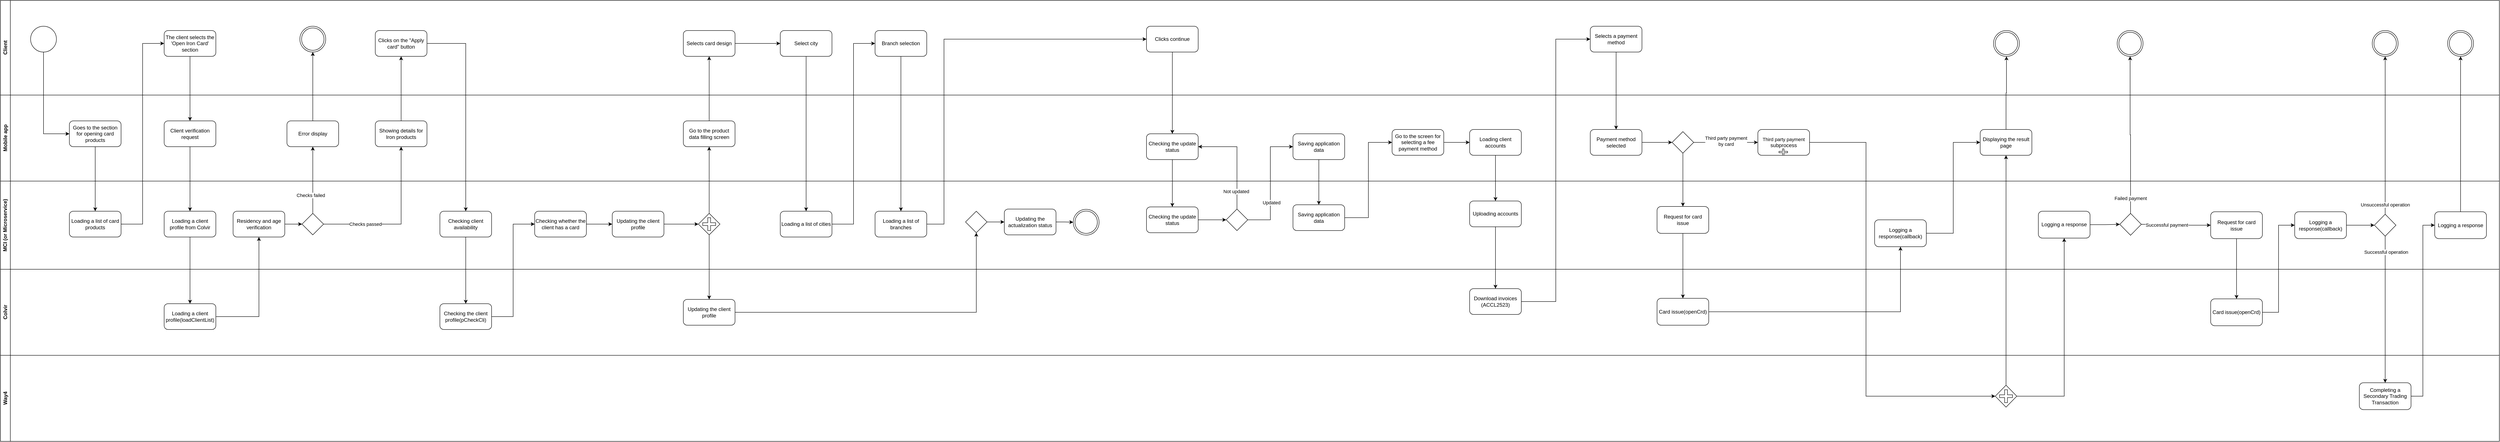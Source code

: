 <mxfile version="22.0.8" type="device">
  <diagram name="Page-1" id="2a216829-ef6e-dabb-86c1-c78162f3ba2b">
    <mxGraphModel dx="2811" dy="1800" grid="1" gridSize="10" guides="1" tooltips="1" connect="1" arrows="1" fold="1" page="1" pageScale="1" pageWidth="850" pageHeight="1100" background="none" math="0" shadow="0">
      <root>
        <mxCell id="0" />
        <mxCell id="1" parent="0" />
        <mxCell id="DM4_5rJnaFEUO0DaSGXC-1" value="Mobile app" style="swimlane;horizontal=0;whiteSpace=wrap;html=1;" parent="1" vertex="1">
          <mxGeometry x="80" y="260" width="5800" height="200" as="geometry" />
        </mxCell>
        <mxCell id="DM4_5rJnaFEUO0DaSGXC-11" value="Goes to the section for opening card products" style="rounded=1;whiteSpace=wrap;html=1;" parent="DM4_5rJnaFEUO0DaSGXC-1" vertex="1">
          <mxGeometry x="160" y="60" width="120" height="60" as="geometry" />
        </mxCell>
        <mxCell id="DM4_5rJnaFEUO0DaSGXC-18" value="Client verification request" style="rounded=1;whiteSpace=wrap;html=1;" parent="DM4_5rJnaFEUO0DaSGXC-1" vertex="1">
          <mxGeometry x="380" y="60" width="120" height="60" as="geometry" />
        </mxCell>
        <mxCell id="DM4_5rJnaFEUO0DaSGXC-29" value="Error display" style="rounded=1;whiteSpace=wrap;html=1;" parent="DM4_5rJnaFEUO0DaSGXC-1" vertex="1">
          <mxGeometry x="665" y="60" width="120" height="60" as="geometry" />
        </mxCell>
        <mxCell id="DM4_5rJnaFEUO0DaSGXC-34" value="Showing details for Iron products" style="rounded=1;whiteSpace=wrap;html=1;" parent="DM4_5rJnaFEUO0DaSGXC-1" vertex="1">
          <mxGeometry x="870" y="60" width="120" height="60" as="geometry" />
        </mxCell>
        <mxCell id="DM4_5rJnaFEUO0DaSGXC-53" value="Go to the product data filling screen" style="rounded=1;whiteSpace=wrap;html=1;" parent="DM4_5rJnaFEUO0DaSGXC-1" vertex="1">
          <mxGeometry x="1585" y="60" width="120" height="60" as="geometry" />
        </mxCell>
        <mxCell id="DM4_5rJnaFEUO0DaSGXC-72" value="Checking the update status" style="rounded=1;whiteSpace=wrap;html=1;" parent="DM4_5rJnaFEUO0DaSGXC-1" vertex="1">
          <mxGeometry x="2660" y="90" width="120" height="60" as="geometry" />
        </mxCell>
        <mxCell id="DM4_5rJnaFEUO0DaSGXC-96" style="edgeStyle=orthogonalEdgeStyle;rounded=0;orthogonalLoop=1;jettySize=auto;html=1;" parent="DM4_5rJnaFEUO0DaSGXC-1" source="DM4_5rJnaFEUO0DaSGXC-91" target="DM4_5rJnaFEUO0DaSGXC-95" edge="1">
          <mxGeometry relative="1" as="geometry" />
        </mxCell>
        <mxCell id="DM4_5rJnaFEUO0DaSGXC-91" value="Go to the screen for selecting a fee payment method" style="rounded=1;whiteSpace=wrap;html=1;" parent="DM4_5rJnaFEUO0DaSGXC-1" vertex="1">
          <mxGeometry x="3230" y="80" width="120" height="60" as="geometry" />
        </mxCell>
        <mxCell id="DM4_5rJnaFEUO0DaSGXC-95" value="Loading client accounts" style="rounded=1;whiteSpace=wrap;html=1;" parent="DM4_5rJnaFEUO0DaSGXC-1" vertex="1">
          <mxGeometry x="3410" y="80" width="120" height="60" as="geometry" />
        </mxCell>
        <mxCell id="DM4_5rJnaFEUO0DaSGXC-104" value="Saving application data" style="rounded=1;whiteSpace=wrap;html=1;" parent="DM4_5rJnaFEUO0DaSGXC-1" vertex="1">
          <mxGeometry x="3000" y="90" width="120" height="60" as="geometry" />
        </mxCell>
        <mxCell id="4XP2NYgk6QVbIAuiqYwN-3" value="" style="edgeStyle=orthogonalEdgeStyle;rounded=0;orthogonalLoop=1;jettySize=auto;html=1;entryX=0;entryY=0.5;entryDx=0;entryDy=0;" parent="DM4_5rJnaFEUO0DaSGXC-1" source="DM4_5rJnaFEUO0DaSGXC-109" target="qA9zCdwKoP6TUFhvmW5j-153" edge="1">
          <mxGeometry relative="1" as="geometry">
            <mxPoint x="4060" y="110" as="targetPoint" />
          </mxGeometry>
        </mxCell>
        <mxCell id="4XP2NYgk6QVbIAuiqYwN-4" value="&lt;div&gt;Third party payment&lt;/div&gt;&lt;div&gt;by card&lt;/div&gt;" style="edgeLabel;html=1;align=center;verticalAlign=middle;resizable=0;points=[];" parent="4XP2NYgk6QVbIAuiqYwN-3" connectable="0" vertex="1">
          <mxGeometry x="-0.273" y="3" relative="1" as="geometry">
            <mxPoint x="21" as="offset" />
          </mxGeometry>
        </mxCell>
        <mxCell id="DM4_5rJnaFEUO0DaSGXC-109" value="" style="rhombus;whiteSpace=wrap;html=1;" parent="DM4_5rJnaFEUO0DaSGXC-1" vertex="1">
          <mxGeometry x="3880" y="85" width="50" height="50" as="geometry" />
        </mxCell>
        <mxCell id="4XP2NYgk6QVbIAuiqYwN-1" value="" style="edgeStyle=orthogonalEdgeStyle;rounded=0;orthogonalLoop=1;jettySize=auto;html=1;" parent="DM4_5rJnaFEUO0DaSGXC-1" source="DM4_5rJnaFEUO0DaSGXC-110" target="DM4_5rJnaFEUO0DaSGXC-109" edge="1">
          <mxGeometry relative="1" as="geometry" />
        </mxCell>
        <mxCell id="DM4_5rJnaFEUO0DaSGXC-110" value="Payment method selected" style="rounded=1;whiteSpace=wrap;html=1;" parent="DM4_5rJnaFEUO0DaSGXC-1" vertex="1">
          <mxGeometry x="3690" y="80" width="120" height="60" as="geometry" />
        </mxCell>
        <mxCell id="4XP2NYgk6QVbIAuiqYwN-38" value="Displaying the result page" style="whiteSpace=wrap;html=1;rounded=1;" parent="DM4_5rJnaFEUO0DaSGXC-1" vertex="1">
          <mxGeometry x="4595" y="80" width="120" height="60" as="geometry" />
        </mxCell>
        <mxCell id="qA9zCdwKoP6TUFhvmW5j-153" value="&lt;div style=&quot;border-color: var(--border-color); font-size: 11px;&quot;&gt;Third party payment&lt;/div&gt;&lt;div&gt;subprocess&lt;/div&gt;" style="rounded=1;whiteSpace=wrap;html=1;" vertex="1" parent="DM4_5rJnaFEUO0DaSGXC-1">
          <mxGeometry x="4079" y="80" width="120" height="60" as="geometry" />
        </mxCell>
        <mxCell id="qA9zCdwKoP6TUFhvmW5j-155" value="" style="shape=cross;whiteSpace=wrap;html=1;size=0.219;" vertex="1" parent="DM4_5rJnaFEUO0DaSGXC-1">
          <mxGeometry x="4128" y="125" width="20" height="15" as="geometry" />
        </mxCell>
        <mxCell id="DM4_5rJnaFEUO0DaSGXC-3" value="Client" style="swimlane;horizontal=0;whiteSpace=wrap;html=1;" parent="1" vertex="1">
          <mxGeometry x="80" y="40" width="5800" height="220" as="geometry" />
        </mxCell>
        <mxCell id="DM4_5rJnaFEUO0DaSGXC-8" value="" style="ellipse;whiteSpace=wrap;html=1;aspect=fixed;" parent="DM4_5rJnaFEUO0DaSGXC-3" vertex="1">
          <mxGeometry x="70" y="60" width="60" height="60" as="geometry" />
        </mxCell>
        <mxCell id="DM4_5rJnaFEUO0DaSGXC-9" value="The client selects the &#39;Open Iron Card&#39; section" style="rounded=1;whiteSpace=wrap;html=1;" parent="DM4_5rJnaFEUO0DaSGXC-3" vertex="1">
          <mxGeometry x="380" y="70" width="120" height="60" as="geometry" />
        </mxCell>
        <mxCell id="DM4_5rJnaFEUO0DaSGXC-30" value="" style="ellipse;shape=doubleEllipse;whiteSpace=wrap;html=1;aspect=fixed;" parent="DM4_5rJnaFEUO0DaSGXC-3" vertex="1">
          <mxGeometry x="695" y="60" width="60" height="60" as="geometry" />
        </mxCell>
        <mxCell id="DM4_5rJnaFEUO0DaSGXC-37" value="Clicks on the &quot;Apply card&quot; button" style="rounded=1;whiteSpace=wrap;html=1;" parent="DM4_5rJnaFEUO0DaSGXC-3" vertex="1">
          <mxGeometry x="870" y="70" width="120" height="60" as="geometry" />
        </mxCell>
        <mxCell id="DM4_5rJnaFEUO0DaSGXC-63" style="edgeStyle=orthogonalEdgeStyle;rounded=0;orthogonalLoop=1;jettySize=auto;html=1;" parent="DM4_5rJnaFEUO0DaSGXC-3" source="DM4_5rJnaFEUO0DaSGXC-55" target="DM4_5rJnaFEUO0DaSGXC-57" edge="1">
          <mxGeometry relative="1" as="geometry" />
        </mxCell>
        <mxCell id="DM4_5rJnaFEUO0DaSGXC-55" value="Selects card design" style="rounded=1;whiteSpace=wrap;html=1;" parent="DM4_5rJnaFEUO0DaSGXC-3" vertex="1">
          <mxGeometry x="1585" y="70" width="120" height="60" as="geometry" />
        </mxCell>
        <mxCell id="DM4_5rJnaFEUO0DaSGXC-57" value="Select city" style="rounded=1;whiteSpace=wrap;html=1;" parent="DM4_5rJnaFEUO0DaSGXC-3" vertex="1">
          <mxGeometry x="1810" y="70" width="120" height="60" as="geometry" />
        </mxCell>
        <mxCell id="DM4_5rJnaFEUO0DaSGXC-66" value="Branch selection" style="rounded=1;whiteSpace=wrap;html=1;" parent="DM4_5rJnaFEUO0DaSGXC-3" vertex="1">
          <mxGeometry x="2030" y="70" width="120" height="60" as="geometry" />
        </mxCell>
        <mxCell id="DM4_5rJnaFEUO0DaSGXC-70" value="Clicks continue" style="rounded=1;whiteSpace=wrap;html=1;" parent="DM4_5rJnaFEUO0DaSGXC-3" vertex="1">
          <mxGeometry x="2660" y="60" width="120" height="60" as="geometry" />
        </mxCell>
        <mxCell id="DM4_5rJnaFEUO0DaSGXC-101" value="Selects a payment method" style="rounded=1;whiteSpace=wrap;html=1;" parent="DM4_5rJnaFEUO0DaSGXC-3" vertex="1">
          <mxGeometry x="3690" y="60" width="120" height="60" as="geometry" />
        </mxCell>
        <mxCell id="4XP2NYgk6QVbIAuiqYwN-65" value="" style="ellipse;shape=doubleEllipse;whiteSpace=wrap;html=1;aspect=fixed;" parent="DM4_5rJnaFEUO0DaSGXC-3" vertex="1">
          <mxGeometry x="4626" y="70" width="60" height="60" as="geometry" />
        </mxCell>
        <mxCell id="4XP2NYgk6QVbIAuiqYwN-69" value="" style="ellipse;shape=doubleEllipse;whiteSpace=wrap;html=1;aspect=fixed;" parent="DM4_5rJnaFEUO0DaSGXC-3" vertex="1">
          <mxGeometry x="4913" y="70" width="60" height="60" as="geometry" />
        </mxCell>
        <mxCell id="4XP2NYgk6QVbIAuiqYwN-75" value="" style="ellipse;shape=doubleEllipse;whiteSpace=wrap;html=1;aspect=fixed;" parent="DM4_5rJnaFEUO0DaSGXC-3" vertex="1">
          <mxGeometry x="5505" y="70" width="60" height="60" as="geometry" />
        </mxCell>
        <mxCell id="4XP2NYgk6QVbIAuiqYwN-85" value="" style="ellipse;shape=doubleEllipse;whiteSpace=wrap;html=1;aspect=fixed;" parent="DM4_5rJnaFEUO0DaSGXC-3" vertex="1">
          <mxGeometry x="5680" y="70" width="60" height="60" as="geometry" />
        </mxCell>
        <mxCell id="DM4_5rJnaFEUO0DaSGXC-4" value="MCI (or Microservice)" style="swimlane;horizontal=0;whiteSpace=wrap;html=1;" parent="1" vertex="1">
          <mxGeometry x="80" y="460" width="5800" height="205" as="geometry" />
        </mxCell>
        <mxCell id="DM4_5rJnaFEUO0DaSGXC-12" value="Loading a list of card products" style="rounded=1;whiteSpace=wrap;html=1;" parent="DM4_5rJnaFEUO0DaSGXC-4" vertex="1">
          <mxGeometry x="160" y="70" width="120" height="60" as="geometry" />
        </mxCell>
        <mxCell id="DM4_5rJnaFEUO0DaSGXC-20" value="Loading a client profile from Colvir" style="rounded=1;whiteSpace=wrap;html=1;" parent="DM4_5rJnaFEUO0DaSGXC-4" vertex="1">
          <mxGeometry x="380" y="70" width="120" height="60" as="geometry" />
        </mxCell>
        <mxCell id="DM4_5rJnaFEUO0DaSGXC-28" style="edgeStyle=orthogonalEdgeStyle;rounded=0;orthogonalLoop=1;jettySize=auto;html=1;exitX=1;exitY=0.5;exitDx=0;exitDy=0;entryX=0;entryY=0.5;entryDx=0;entryDy=0;" parent="DM4_5rJnaFEUO0DaSGXC-4" source="DM4_5rJnaFEUO0DaSGXC-24" target="DM4_5rJnaFEUO0DaSGXC-27" edge="1">
          <mxGeometry relative="1" as="geometry" />
        </mxCell>
        <mxCell id="DM4_5rJnaFEUO0DaSGXC-24" value="Residency and age verification" style="rounded=1;whiteSpace=wrap;html=1;" parent="DM4_5rJnaFEUO0DaSGXC-4" vertex="1">
          <mxGeometry x="540" y="70" width="120" height="60" as="geometry" />
        </mxCell>
        <mxCell id="DM4_5rJnaFEUO0DaSGXC-27" value="" style="rhombus;whiteSpace=wrap;html=1;" parent="DM4_5rJnaFEUO0DaSGXC-4" vertex="1">
          <mxGeometry x="700" y="75" width="50" height="50" as="geometry" />
        </mxCell>
        <mxCell id="DM4_5rJnaFEUO0DaSGXC-39" value="Checking client availability" style="rounded=1;whiteSpace=wrap;html=1;" parent="DM4_5rJnaFEUO0DaSGXC-4" vertex="1">
          <mxGeometry x="1020" y="70" width="120" height="60" as="geometry" />
        </mxCell>
        <mxCell id="DM4_5rJnaFEUO0DaSGXC-50" style="edgeStyle=orthogonalEdgeStyle;rounded=0;orthogonalLoop=1;jettySize=auto;html=1;entryX=0;entryY=0.5;entryDx=0;entryDy=0;" parent="DM4_5rJnaFEUO0DaSGXC-4" source="DM4_5rJnaFEUO0DaSGXC-46" target="DM4_5rJnaFEUO0DaSGXC-49" edge="1">
          <mxGeometry relative="1" as="geometry" />
        </mxCell>
        <mxCell id="DM4_5rJnaFEUO0DaSGXC-46" value="Updating the client profile" style="rounded=1;whiteSpace=wrap;html=1;" parent="DM4_5rJnaFEUO0DaSGXC-4" vertex="1">
          <mxGeometry x="1420" y="70" width="120" height="60" as="geometry" />
        </mxCell>
        <mxCell id="DM4_5rJnaFEUO0DaSGXC-49" value="" style="rhombus;whiteSpace=wrap;html=1;" parent="DM4_5rJnaFEUO0DaSGXC-4" vertex="1">
          <mxGeometry x="1620" y="75" width="50" height="50" as="geometry" />
        </mxCell>
        <mxCell id="DM4_5rJnaFEUO0DaSGXC-51" value="" style="shape=cross;whiteSpace=wrap;html=1;size=0.219;" parent="DM4_5rJnaFEUO0DaSGXC-4" vertex="1">
          <mxGeometry x="1630" y="85" width="30" height="30" as="geometry" />
        </mxCell>
        <mxCell id="DM4_5rJnaFEUO0DaSGXC-62" style="edgeStyle=orthogonalEdgeStyle;rounded=0;orthogonalLoop=1;jettySize=auto;html=1;" parent="DM4_5rJnaFEUO0DaSGXC-4" source="DM4_5rJnaFEUO0DaSGXC-58" target="DM4_5rJnaFEUO0DaSGXC-46" edge="1">
          <mxGeometry relative="1" as="geometry" />
        </mxCell>
        <mxCell id="DM4_5rJnaFEUO0DaSGXC-58" value="Checking whether the client has a card" style="rounded=1;whiteSpace=wrap;html=1;" parent="DM4_5rJnaFEUO0DaSGXC-4" vertex="1">
          <mxGeometry x="1240" y="70" width="120" height="60" as="geometry" />
        </mxCell>
        <mxCell id="DM4_5rJnaFEUO0DaSGXC-64" value="Loading a list of cities" style="rounded=1;whiteSpace=wrap;html=1;" parent="DM4_5rJnaFEUO0DaSGXC-4" vertex="1">
          <mxGeometry x="1810" y="70" width="120" height="60" as="geometry" />
        </mxCell>
        <mxCell id="DM4_5rJnaFEUO0DaSGXC-68" value="Loading a list of branches" style="rounded=1;whiteSpace=wrap;html=1;" parent="DM4_5rJnaFEUO0DaSGXC-4" vertex="1">
          <mxGeometry x="2030" y="70" width="120" height="60" as="geometry" />
        </mxCell>
        <mxCell id="DM4_5rJnaFEUO0DaSGXC-77" value="" style="rhombus;whiteSpace=wrap;html=1;" parent="DM4_5rJnaFEUO0DaSGXC-4" vertex="1">
          <mxGeometry x="2240" y="70" width="50" height="50" as="geometry" />
        </mxCell>
        <mxCell id="DM4_5rJnaFEUO0DaSGXC-80" style="edgeStyle=orthogonalEdgeStyle;rounded=0;orthogonalLoop=1;jettySize=auto;html=1;entryX=0;entryY=0.5;entryDx=0;entryDy=0;exitX=1;exitY=0.5;exitDx=0;exitDy=0;" parent="DM4_5rJnaFEUO0DaSGXC-4" source="DM4_5rJnaFEUO0DaSGXC-77" target="DM4_5rJnaFEUO0DaSGXC-79" edge="1">
          <mxGeometry relative="1" as="geometry">
            <mxPoint x="2300" y="95" as="sourcePoint" />
          </mxGeometry>
        </mxCell>
        <mxCell id="DM4_5rJnaFEUO0DaSGXC-82" style="edgeStyle=orthogonalEdgeStyle;rounded=0;orthogonalLoop=1;jettySize=auto;html=1;" parent="DM4_5rJnaFEUO0DaSGXC-4" source="DM4_5rJnaFEUO0DaSGXC-79" target="DM4_5rJnaFEUO0DaSGXC-81" edge="1">
          <mxGeometry relative="1" as="geometry" />
        </mxCell>
        <mxCell id="DM4_5rJnaFEUO0DaSGXC-79" value="Updating the actualization status" style="rounded=1;whiteSpace=wrap;html=1;" parent="DM4_5rJnaFEUO0DaSGXC-4" vertex="1">
          <mxGeometry x="2330" y="65" width="120" height="60" as="geometry" />
        </mxCell>
        <mxCell id="DM4_5rJnaFEUO0DaSGXC-81" value="" style="ellipse;shape=doubleEllipse;whiteSpace=wrap;html=1;aspect=fixed;" parent="DM4_5rJnaFEUO0DaSGXC-4" vertex="1">
          <mxGeometry x="2490" y="65.62" width="60" height="60" as="geometry" />
        </mxCell>
        <mxCell id="DM4_5rJnaFEUO0DaSGXC-88" style="edgeStyle=orthogonalEdgeStyle;rounded=0;orthogonalLoop=1;jettySize=auto;html=1;" parent="DM4_5rJnaFEUO0DaSGXC-4" source="DM4_5rJnaFEUO0DaSGXC-83" target="DM4_5rJnaFEUO0DaSGXC-85" edge="1">
          <mxGeometry relative="1" as="geometry" />
        </mxCell>
        <mxCell id="DM4_5rJnaFEUO0DaSGXC-83" value="Checking the update status" style="rounded=1;whiteSpace=wrap;html=1;" parent="DM4_5rJnaFEUO0DaSGXC-4" vertex="1">
          <mxGeometry x="2660" y="60" width="120" height="60" as="geometry" />
        </mxCell>
        <mxCell id="DM4_5rJnaFEUO0DaSGXC-85" value="" style="rhombus;whiteSpace=wrap;html=1;" parent="DM4_5rJnaFEUO0DaSGXC-4" vertex="1">
          <mxGeometry x="2845" y="65" width="50" height="50" as="geometry" />
        </mxCell>
        <mxCell id="DM4_5rJnaFEUO0DaSGXC-97" value="Uploading accounts" style="rounded=1;whiteSpace=wrap;html=1;" parent="DM4_5rJnaFEUO0DaSGXC-4" vertex="1">
          <mxGeometry x="3410" y="46.25" width="120" height="60" as="geometry" />
        </mxCell>
        <mxCell id="DM4_5rJnaFEUO0DaSGXC-105" value="Saving application data" style="rounded=1;whiteSpace=wrap;html=1;" parent="DM4_5rJnaFEUO0DaSGXC-4" vertex="1">
          <mxGeometry x="3000" y="55" width="120" height="60" as="geometry" />
        </mxCell>
        <mxCell id="4XP2NYgk6QVbIAuiqYwN-47" value="" style="edgeStyle=orthogonalEdgeStyle;rounded=0;orthogonalLoop=1;jettySize=auto;html=1;" parent="DM4_5rJnaFEUO0DaSGXC-4" source="4XP2NYgk6QVbIAuiqYwN-41" target="4XP2NYgk6QVbIAuiqYwN-46" edge="1">
          <mxGeometry relative="1" as="geometry" />
        </mxCell>
        <mxCell id="4XP2NYgk6QVbIAuiqYwN-41" value="Logging a response" style="whiteSpace=wrap;html=1;rounded=1;" parent="DM4_5rJnaFEUO0DaSGXC-4" vertex="1">
          <mxGeometry x="4730" y="70" width="120" height="62.5" as="geometry" />
        </mxCell>
        <mxCell id="4XP2NYgk6QVbIAuiqYwN-49" value="" style="edgeStyle=orthogonalEdgeStyle;rounded=0;orthogonalLoop=1;jettySize=auto;html=1;" parent="DM4_5rJnaFEUO0DaSGXC-4" source="4XP2NYgk6QVbIAuiqYwN-46" target="4XP2NYgk6QVbIAuiqYwN-48" edge="1">
          <mxGeometry relative="1" as="geometry" />
        </mxCell>
        <mxCell id="4XP2NYgk6QVbIAuiqYwN-50" value="Successful payment" style="edgeLabel;html=1;align=center;verticalAlign=middle;resizable=0;points=[];" parent="4XP2NYgk6QVbIAuiqYwN-49" connectable="0" vertex="1">
          <mxGeometry x="-0.274" y="-1" relative="1" as="geometry">
            <mxPoint as="offset" />
          </mxGeometry>
        </mxCell>
        <mxCell id="4XP2NYgk6QVbIAuiqYwN-46" value="" style="rhombus;whiteSpace=wrap;html=1;" parent="DM4_5rJnaFEUO0DaSGXC-4" vertex="1">
          <mxGeometry x="4919" y="75" width="50" height="51" as="geometry" />
        </mxCell>
        <mxCell id="4XP2NYgk6QVbIAuiqYwN-48" value="Request for card issue" style="whiteSpace=wrap;html=1;rounded=1;" parent="DM4_5rJnaFEUO0DaSGXC-4" vertex="1">
          <mxGeometry x="5130" y="71.25" width="120" height="62.5" as="geometry" />
        </mxCell>
        <mxCell id="4XP2NYgk6QVbIAuiqYwN-73" value="" style="edgeStyle=orthogonalEdgeStyle;rounded=0;orthogonalLoop=1;jettySize=auto;html=1;entryX=0;entryY=0.5;entryDx=0;entryDy=0;" parent="DM4_5rJnaFEUO0DaSGXC-4" source="4XP2NYgk6QVbIAuiqYwN-55" target="4XP2NYgk6QVbIAuiqYwN-74" edge="1">
          <mxGeometry relative="1" as="geometry">
            <mxPoint x="5500" y="102.5" as="targetPoint" />
          </mxGeometry>
        </mxCell>
        <mxCell id="4XP2NYgk6QVbIAuiqYwN-55" value="Logging a response(callback)" style="whiteSpace=wrap;html=1;rounded=1;" parent="DM4_5rJnaFEUO0DaSGXC-4" vertex="1">
          <mxGeometry x="5325" y="71.25" width="120" height="62.5" as="geometry" />
        </mxCell>
        <mxCell id="4XP2NYgk6QVbIAuiqYwN-74" value="" style="rhombus;whiteSpace=wrap;html=1;" parent="DM4_5rJnaFEUO0DaSGXC-4" vertex="1">
          <mxGeometry x="5510" y="77" width="50" height="51" as="geometry" />
        </mxCell>
        <mxCell id="4XP2NYgk6QVbIAuiqYwN-82" value="Logging a response" style="whiteSpace=wrap;html=1;rounded=1;" parent="DM4_5rJnaFEUO0DaSGXC-4" vertex="1">
          <mxGeometry x="5650" y="71.25" width="120" height="62.5" as="geometry" />
        </mxCell>
        <mxCell id="4XP2NYgk6QVbIAuiqYwN-88" value="Request for card issue" style="whiteSpace=wrap;html=1;rounded=1;" parent="DM4_5rJnaFEUO0DaSGXC-4" vertex="1">
          <mxGeometry x="3845" y="59" width="120" height="62.5" as="geometry" />
        </mxCell>
        <mxCell id="4XP2NYgk6QVbIAuiqYwN-103" value="Logging a response(callback)" style="whiteSpace=wrap;html=1;rounded=1;" parent="DM4_5rJnaFEUO0DaSGXC-4" vertex="1">
          <mxGeometry x="4350" y="90" width="120" height="62.5" as="geometry" />
        </mxCell>
        <mxCell id="DM4_5rJnaFEUO0DaSGXC-5" value="Colvir" style="swimlane;horizontal=0;whiteSpace=wrap;html=1;" parent="1" vertex="1">
          <mxGeometry x="80" y="665" width="5800" height="200" as="geometry" />
        </mxCell>
        <mxCell id="DM4_5rJnaFEUO0DaSGXC-22" value="Loading a client profile(loadClientList)" style="rounded=1;whiteSpace=wrap;html=1;" parent="DM4_5rJnaFEUO0DaSGXC-5" vertex="1">
          <mxGeometry x="380" y="80" width="120" height="60" as="geometry" />
        </mxCell>
        <mxCell id="DM4_5rJnaFEUO0DaSGXC-45" value="Checking the client profile(pCheckCli)" style="rounded=1;whiteSpace=wrap;html=1;" parent="DM4_5rJnaFEUO0DaSGXC-5" vertex="1">
          <mxGeometry x="1020" y="80" width="120" height="60" as="geometry" />
        </mxCell>
        <mxCell id="DM4_5rJnaFEUO0DaSGXC-48" value="Updating the client profile" style="rounded=1;whiteSpace=wrap;html=1;" parent="DM4_5rJnaFEUO0DaSGXC-5" vertex="1">
          <mxGeometry x="1585" y="70" width="120" height="60" as="geometry" />
        </mxCell>
        <mxCell id="DM4_5rJnaFEUO0DaSGXC-99" value="Download invoices (ACCL2523)" style="rounded=1;whiteSpace=wrap;html=1;" parent="DM4_5rJnaFEUO0DaSGXC-5" vertex="1">
          <mxGeometry x="3410" y="45" width="120" height="60" as="geometry" />
        </mxCell>
        <mxCell id="4XP2NYgk6QVbIAuiqYwN-53" value="Card issue(openCrd)" style="whiteSpace=wrap;html=1;rounded=1;" parent="DM4_5rJnaFEUO0DaSGXC-5" vertex="1">
          <mxGeometry x="5130" y="68.75" width="120" height="62.5" as="geometry" />
        </mxCell>
        <mxCell id="4XP2NYgk6QVbIAuiqYwN-98" value="Card issue(openCrd)" style="whiteSpace=wrap;html=1;rounded=1;" parent="DM4_5rJnaFEUO0DaSGXC-5" vertex="1">
          <mxGeometry x="3845" y="67.5" width="120" height="62.5" as="geometry" />
        </mxCell>
        <mxCell id="DM4_5rJnaFEUO0DaSGXC-7" value="Way4" style="swimlane;horizontal=0;whiteSpace=wrap;html=1;" parent="1" vertex="1">
          <mxGeometry x="80" y="865" width="5800" height="200" as="geometry" />
        </mxCell>
        <mxCell id="4XP2NYgk6QVbIAuiqYwN-23" value="" style="rhombus;whiteSpace=wrap;html=1;" parent="DM4_5rJnaFEUO0DaSGXC-7" vertex="1">
          <mxGeometry x="4630" y="69.5" width="50" height="51" as="geometry" />
        </mxCell>
        <mxCell id="4XP2NYgk6QVbIAuiqYwN-31" value="" style="shape=cross;whiteSpace=wrap;html=1;size=0.219;" parent="DM4_5rJnaFEUO0DaSGXC-7" vertex="1">
          <mxGeometry x="4640" y="80" width="30" height="30" as="geometry" />
        </mxCell>
        <mxCell id="4XP2NYgk6QVbIAuiqYwN-78" value="Completing a Secondary Trading Transaction" style="whiteSpace=wrap;html=1;rounded=1;" parent="DM4_5rJnaFEUO0DaSGXC-7" vertex="1">
          <mxGeometry x="5475" y="63.75" width="120" height="62.5" as="geometry" />
        </mxCell>
        <mxCell id="DM4_5rJnaFEUO0DaSGXC-10" style="edgeStyle=orthogonalEdgeStyle;rounded=0;orthogonalLoop=1;jettySize=auto;html=1;entryX=0;entryY=0.5;entryDx=0;entryDy=0;exitX=0.5;exitY=1;exitDx=0;exitDy=0;" parent="1" source="DM4_5rJnaFEUO0DaSGXC-8" target="DM4_5rJnaFEUO0DaSGXC-11" edge="1">
          <mxGeometry relative="1" as="geometry" />
        </mxCell>
        <mxCell id="DM4_5rJnaFEUO0DaSGXC-13" style="edgeStyle=orthogonalEdgeStyle;rounded=0;orthogonalLoop=1;jettySize=auto;html=1;" parent="1" source="DM4_5rJnaFEUO0DaSGXC-11" target="DM4_5rJnaFEUO0DaSGXC-12" edge="1">
          <mxGeometry relative="1" as="geometry" />
        </mxCell>
        <mxCell id="DM4_5rJnaFEUO0DaSGXC-14" style="edgeStyle=orthogonalEdgeStyle;rounded=0;orthogonalLoop=1;jettySize=auto;html=1;entryX=0;entryY=0.5;entryDx=0;entryDy=0;" parent="1" source="DM4_5rJnaFEUO0DaSGXC-12" target="DM4_5rJnaFEUO0DaSGXC-9" edge="1">
          <mxGeometry relative="1" as="geometry">
            <mxPoint x="410" y="350" as="targetPoint" />
          </mxGeometry>
        </mxCell>
        <mxCell id="DM4_5rJnaFEUO0DaSGXC-19" style="edgeStyle=orthogonalEdgeStyle;rounded=0;orthogonalLoop=1;jettySize=auto;html=1;" parent="1" source="DM4_5rJnaFEUO0DaSGXC-9" target="DM4_5rJnaFEUO0DaSGXC-18" edge="1">
          <mxGeometry relative="1" as="geometry" />
        </mxCell>
        <mxCell id="DM4_5rJnaFEUO0DaSGXC-21" style="edgeStyle=orthogonalEdgeStyle;rounded=0;orthogonalLoop=1;jettySize=auto;html=1;" parent="1" source="DM4_5rJnaFEUO0DaSGXC-18" target="DM4_5rJnaFEUO0DaSGXC-20" edge="1">
          <mxGeometry relative="1" as="geometry" />
        </mxCell>
        <mxCell id="DM4_5rJnaFEUO0DaSGXC-23" style="edgeStyle=orthogonalEdgeStyle;rounded=0;orthogonalLoop=1;jettySize=auto;html=1;entryX=0.5;entryY=0;entryDx=0;entryDy=0;" parent="1" source="DM4_5rJnaFEUO0DaSGXC-20" target="DM4_5rJnaFEUO0DaSGXC-22" edge="1">
          <mxGeometry relative="1" as="geometry" />
        </mxCell>
        <mxCell id="DM4_5rJnaFEUO0DaSGXC-26" style="edgeStyle=orthogonalEdgeStyle;rounded=0;orthogonalLoop=1;jettySize=auto;html=1;" parent="1" source="DM4_5rJnaFEUO0DaSGXC-22" target="DM4_5rJnaFEUO0DaSGXC-24" edge="1">
          <mxGeometry relative="1" as="geometry" />
        </mxCell>
        <mxCell id="DM4_5rJnaFEUO0DaSGXC-31" style="edgeStyle=orthogonalEdgeStyle;rounded=0;orthogonalLoop=1;jettySize=auto;html=1;entryX=0.5;entryY=1;entryDx=0;entryDy=0;" parent="1" source="DM4_5rJnaFEUO0DaSGXC-29" target="DM4_5rJnaFEUO0DaSGXC-30" edge="1">
          <mxGeometry relative="1" as="geometry" />
        </mxCell>
        <mxCell id="DM4_5rJnaFEUO0DaSGXC-32" style="edgeStyle=orthogonalEdgeStyle;rounded=0;orthogonalLoop=1;jettySize=auto;html=1;entryX=0.5;entryY=1;entryDx=0;entryDy=0;" parent="1" source="DM4_5rJnaFEUO0DaSGXC-27" target="DM4_5rJnaFEUO0DaSGXC-29" edge="1">
          <mxGeometry relative="1" as="geometry" />
        </mxCell>
        <mxCell id="DM4_5rJnaFEUO0DaSGXC-33" value="Checks failed" style="edgeLabel;html=1;align=center;verticalAlign=middle;resizable=0;points=[];" parent="DM4_5rJnaFEUO0DaSGXC-32" connectable="0" vertex="1">
          <mxGeometry x="-0.455" y="5" relative="1" as="geometry">
            <mxPoint as="offset" />
          </mxGeometry>
        </mxCell>
        <mxCell id="DM4_5rJnaFEUO0DaSGXC-35" style="edgeStyle=orthogonalEdgeStyle;rounded=0;orthogonalLoop=1;jettySize=auto;html=1;entryX=0.5;entryY=1;entryDx=0;entryDy=0;" parent="1" source="DM4_5rJnaFEUO0DaSGXC-27" target="DM4_5rJnaFEUO0DaSGXC-34" edge="1">
          <mxGeometry relative="1" as="geometry" />
        </mxCell>
        <mxCell id="DM4_5rJnaFEUO0DaSGXC-36" value="Checks passed" style="edgeLabel;html=1;align=center;verticalAlign=middle;resizable=0;points=[];" parent="DM4_5rJnaFEUO0DaSGXC-35" connectable="0" vertex="1">
          <mxGeometry x="-0.324" y="-4" relative="1" as="geometry">
            <mxPoint x="-25" y="-4" as="offset" />
          </mxGeometry>
        </mxCell>
        <mxCell id="DM4_5rJnaFEUO0DaSGXC-38" style="edgeStyle=orthogonalEdgeStyle;rounded=0;orthogonalLoop=1;jettySize=auto;html=1;entryX=0.5;entryY=1;entryDx=0;entryDy=0;" parent="1" source="DM4_5rJnaFEUO0DaSGXC-34" target="DM4_5rJnaFEUO0DaSGXC-37" edge="1">
          <mxGeometry relative="1" as="geometry" />
        </mxCell>
        <mxCell id="DM4_5rJnaFEUO0DaSGXC-40" style="edgeStyle=orthogonalEdgeStyle;rounded=0;orthogonalLoop=1;jettySize=auto;html=1;" parent="1" source="DM4_5rJnaFEUO0DaSGXC-37" target="DM4_5rJnaFEUO0DaSGXC-39" edge="1">
          <mxGeometry relative="1" as="geometry" />
        </mxCell>
        <mxCell id="DM4_5rJnaFEUO0DaSGXC-42" style="edgeStyle=orthogonalEdgeStyle;rounded=0;orthogonalLoop=1;jettySize=auto;html=1;exitX=0.5;exitY=1;exitDx=0;exitDy=0;entryX=0.5;entryY=0;entryDx=0;entryDy=0;" parent="1" source="DM4_5rJnaFEUO0DaSGXC-39" target="DM4_5rJnaFEUO0DaSGXC-45" edge="1">
          <mxGeometry relative="1" as="geometry">
            <mxPoint x="1250" y="560" as="targetPoint" />
          </mxGeometry>
        </mxCell>
        <mxCell id="DM4_5rJnaFEUO0DaSGXC-52" style="edgeStyle=orthogonalEdgeStyle;rounded=0;orthogonalLoop=1;jettySize=auto;html=1;" parent="1" source="DM4_5rJnaFEUO0DaSGXC-49" target="DM4_5rJnaFEUO0DaSGXC-48" edge="1">
          <mxGeometry relative="1" as="geometry" />
        </mxCell>
        <mxCell id="DM4_5rJnaFEUO0DaSGXC-54" style="edgeStyle=orthogonalEdgeStyle;rounded=0;orthogonalLoop=1;jettySize=auto;html=1;" parent="1" source="DM4_5rJnaFEUO0DaSGXC-49" target="DM4_5rJnaFEUO0DaSGXC-53" edge="1">
          <mxGeometry relative="1" as="geometry" />
        </mxCell>
        <mxCell id="DM4_5rJnaFEUO0DaSGXC-56" style="edgeStyle=orthogonalEdgeStyle;rounded=0;orthogonalLoop=1;jettySize=auto;html=1;" parent="1" source="DM4_5rJnaFEUO0DaSGXC-53" target="DM4_5rJnaFEUO0DaSGXC-55" edge="1">
          <mxGeometry relative="1" as="geometry" />
        </mxCell>
        <mxCell id="DM4_5rJnaFEUO0DaSGXC-61" style="edgeStyle=orthogonalEdgeStyle;rounded=0;orthogonalLoop=1;jettySize=auto;html=1;entryX=0;entryY=0.5;entryDx=0;entryDy=0;" parent="1" source="DM4_5rJnaFEUO0DaSGXC-45" target="DM4_5rJnaFEUO0DaSGXC-58" edge="1">
          <mxGeometry relative="1" as="geometry" />
        </mxCell>
        <mxCell id="DM4_5rJnaFEUO0DaSGXC-65" style="edgeStyle=orthogonalEdgeStyle;rounded=0;orthogonalLoop=1;jettySize=auto;html=1;" parent="1" source="DM4_5rJnaFEUO0DaSGXC-57" target="DM4_5rJnaFEUO0DaSGXC-64" edge="1">
          <mxGeometry relative="1" as="geometry" />
        </mxCell>
        <mxCell id="DM4_5rJnaFEUO0DaSGXC-67" style="edgeStyle=orthogonalEdgeStyle;rounded=0;orthogonalLoop=1;jettySize=auto;html=1;entryX=0;entryY=0.5;entryDx=0;entryDy=0;" parent="1" source="DM4_5rJnaFEUO0DaSGXC-64" target="DM4_5rJnaFEUO0DaSGXC-66" edge="1">
          <mxGeometry relative="1" as="geometry" />
        </mxCell>
        <mxCell id="DM4_5rJnaFEUO0DaSGXC-69" style="edgeStyle=orthogonalEdgeStyle;rounded=0;orthogonalLoop=1;jettySize=auto;html=1;" parent="1" source="DM4_5rJnaFEUO0DaSGXC-66" target="DM4_5rJnaFEUO0DaSGXC-68" edge="1">
          <mxGeometry relative="1" as="geometry" />
        </mxCell>
        <mxCell id="DM4_5rJnaFEUO0DaSGXC-73" style="edgeStyle=orthogonalEdgeStyle;rounded=0;orthogonalLoop=1;jettySize=auto;html=1;" parent="1" source="DM4_5rJnaFEUO0DaSGXC-70" target="DM4_5rJnaFEUO0DaSGXC-72" edge="1">
          <mxGeometry relative="1" as="geometry" />
        </mxCell>
        <mxCell id="DM4_5rJnaFEUO0DaSGXC-71" style="edgeStyle=orthogonalEdgeStyle;rounded=0;orthogonalLoop=1;jettySize=auto;html=1;entryX=0;entryY=0.5;entryDx=0;entryDy=0;exitX=1;exitY=0.5;exitDx=0;exitDy=0;" parent="1" source="DM4_5rJnaFEUO0DaSGXC-68" target="DM4_5rJnaFEUO0DaSGXC-70" edge="1">
          <mxGeometry relative="1" as="geometry">
            <Array as="points">
              <mxPoint x="2270" y="560" />
              <mxPoint x="2270" y="130" />
            </Array>
          </mxGeometry>
        </mxCell>
        <mxCell id="DM4_5rJnaFEUO0DaSGXC-75" style="edgeStyle=orthogonalEdgeStyle;rounded=0;orthogonalLoop=1;jettySize=auto;html=1;entryX=0.5;entryY=1;entryDx=0;entryDy=0;" parent="1" source="DM4_5rJnaFEUO0DaSGXC-48" target="DM4_5rJnaFEUO0DaSGXC-77" edge="1">
          <mxGeometry relative="1" as="geometry">
            <mxPoint x="2350" y="600" as="targetPoint" />
          </mxGeometry>
        </mxCell>
        <mxCell id="DM4_5rJnaFEUO0DaSGXC-84" style="edgeStyle=orthogonalEdgeStyle;rounded=0;orthogonalLoop=1;jettySize=auto;html=1;" parent="1" source="DM4_5rJnaFEUO0DaSGXC-72" target="DM4_5rJnaFEUO0DaSGXC-83" edge="1">
          <mxGeometry relative="1" as="geometry" />
        </mxCell>
        <mxCell id="DM4_5rJnaFEUO0DaSGXC-89" style="edgeStyle=orthogonalEdgeStyle;rounded=0;orthogonalLoop=1;jettySize=auto;html=1;entryX=1;entryY=0.5;entryDx=0;entryDy=0;" parent="1" source="DM4_5rJnaFEUO0DaSGXC-85" target="DM4_5rJnaFEUO0DaSGXC-72" edge="1">
          <mxGeometry relative="1" as="geometry">
            <Array as="points">
              <mxPoint x="2950" y="380" />
            </Array>
          </mxGeometry>
        </mxCell>
        <mxCell id="DM4_5rJnaFEUO0DaSGXC-90" value="Not updated" style="edgeLabel;html=1;align=center;verticalAlign=middle;resizable=0;points=[];" parent="DM4_5rJnaFEUO0DaSGXC-89" connectable="0" vertex="1">
          <mxGeometry x="-0.647" y="2" relative="1" as="geometry">
            <mxPoint as="offset" />
          </mxGeometry>
        </mxCell>
        <mxCell id="DM4_5rJnaFEUO0DaSGXC-92" style="edgeStyle=orthogonalEdgeStyle;rounded=0;orthogonalLoop=1;jettySize=auto;html=1;entryX=0;entryY=0.5;entryDx=0;entryDy=0;" parent="1" source="DM4_5rJnaFEUO0DaSGXC-85" target="DM4_5rJnaFEUO0DaSGXC-104" edge="1">
          <mxGeometry relative="1" as="geometry">
            <mxPoint x="3140" y="390" as="targetPoint" />
          </mxGeometry>
        </mxCell>
        <mxCell id="DM4_5rJnaFEUO0DaSGXC-93" value="Updated" style="edgeLabel;html=1;align=center;verticalAlign=middle;resizable=0;points=[];" parent="DM4_5rJnaFEUO0DaSGXC-92" connectable="0" vertex="1">
          <mxGeometry x="0.075" y="-2" relative="1" as="geometry">
            <mxPoint y="55" as="offset" />
          </mxGeometry>
        </mxCell>
        <mxCell id="DM4_5rJnaFEUO0DaSGXC-98" style="edgeStyle=orthogonalEdgeStyle;rounded=0;orthogonalLoop=1;jettySize=auto;html=1;" parent="1" source="DM4_5rJnaFEUO0DaSGXC-95" target="DM4_5rJnaFEUO0DaSGXC-97" edge="1">
          <mxGeometry relative="1" as="geometry" />
        </mxCell>
        <mxCell id="DM4_5rJnaFEUO0DaSGXC-100" style="edgeStyle=orthogonalEdgeStyle;rounded=0;orthogonalLoop=1;jettySize=auto;html=1;" parent="1" source="DM4_5rJnaFEUO0DaSGXC-97" target="DM4_5rJnaFEUO0DaSGXC-99" edge="1">
          <mxGeometry relative="1" as="geometry" />
        </mxCell>
        <mxCell id="DM4_5rJnaFEUO0DaSGXC-102" style="edgeStyle=orthogonalEdgeStyle;rounded=0;orthogonalLoop=1;jettySize=auto;html=1;entryX=0;entryY=0.5;entryDx=0;entryDy=0;" parent="1" source="DM4_5rJnaFEUO0DaSGXC-99" target="DM4_5rJnaFEUO0DaSGXC-101" edge="1">
          <mxGeometry relative="1" as="geometry" />
        </mxCell>
        <mxCell id="DM4_5rJnaFEUO0DaSGXC-106" style="edgeStyle=orthogonalEdgeStyle;rounded=0;orthogonalLoop=1;jettySize=auto;html=1;" parent="1" source="DM4_5rJnaFEUO0DaSGXC-104" target="DM4_5rJnaFEUO0DaSGXC-105" edge="1">
          <mxGeometry relative="1" as="geometry" />
        </mxCell>
        <mxCell id="DM4_5rJnaFEUO0DaSGXC-107" style="edgeStyle=orthogonalEdgeStyle;rounded=0;orthogonalLoop=1;jettySize=auto;html=1;entryX=0;entryY=0.5;entryDx=0;entryDy=0;" parent="1" source="DM4_5rJnaFEUO0DaSGXC-105" target="DM4_5rJnaFEUO0DaSGXC-91" edge="1">
          <mxGeometry relative="1" as="geometry" />
        </mxCell>
        <mxCell id="DM4_5rJnaFEUO0DaSGXC-111" style="edgeStyle=orthogonalEdgeStyle;rounded=0;orthogonalLoop=1;jettySize=auto;html=1;entryX=0.5;entryY=0;entryDx=0;entryDy=0;" parent="1" source="DM4_5rJnaFEUO0DaSGXC-101" target="DM4_5rJnaFEUO0DaSGXC-110" edge="1">
          <mxGeometry relative="1" as="geometry" />
        </mxCell>
        <mxCell id="4XP2NYgk6QVbIAuiqYwN-40" value="" style="edgeStyle=orthogonalEdgeStyle;rounded=0;orthogonalLoop=1;jettySize=auto;html=1;exitX=0.5;exitY=0;exitDx=0;exitDy=0;" parent="1" source="4XP2NYgk6QVbIAuiqYwN-23" target="4XP2NYgk6QVbIAuiqYwN-38" edge="1">
          <mxGeometry relative="1" as="geometry">
            <mxPoint x="4735" y="660" as="targetPoint" />
          </mxGeometry>
        </mxCell>
        <mxCell id="4XP2NYgk6QVbIAuiqYwN-43" value="" style="edgeStyle=orthogonalEdgeStyle;rounded=0;orthogonalLoop=1;jettySize=auto;html=1;entryX=0.5;entryY=1;entryDx=0;entryDy=0;" parent="1" source="4XP2NYgk6QVbIAuiqYwN-23" target="4XP2NYgk6QVbIAuiqYwN-41" edge="1">
          <mxGeometry relative="1" as="geometry">
            <mxPoint x="4805" y="960.0" as="targetPoint" />
          </mxGeometry>
        </mxCell>
        <mxCell id="4XP2NYgk6QVbIAuiqYwN-54" value="" style="edgeStyle=orthogonalEdgeStyle;rounded=0;orthogonalLoop=1;jettySize=auto;html=1;" parent="1" source="4XP2NYgk6QVbIAuiqYwN-48" target="4XP2NYgk6QVbIAuiqYwN-53" edge="1">
          <mxGeometry relative="1" as="geometry" />
        </mxCell>
        <mxCell id="4XP2NYgk6QVbIAuiqYwN-57" value="" style="edgeStyle=orthogonalEdgeStyle;rounded=0;orthogonalLoop=1;jettySize=auto;html=1;entryX=0;entryY=0.5;entryDx=0;entryDy=0;" parent="1" source="4XP2NYgk6QVbIAuiqYwN-53" target="4XP2NYgk6QVbIAuiqYwN-55" edge="1">
          <mxGeometry relative="1" as="geometry">
            <mxPoint x="5410" y="765" as="targetPoint" />
          </mxGeometry>
        </mxCell>
        <mxCell id="4XP2NYgk6QVbIAuiqYwN-67" value="" style="edgeStyle=orthogonalEdgeStyle;rounded=0;orthogonalLoop=1;jettySize=auto;html=1;entryX=0.5;entryY=1;entryDx=0;entryDy=0;" parent="1" source="4XP2NYgk6QVbIAuiqYwN-38" target="4XP2NYgk6QVbIAuiqYwN-65" edge="1">
          <mxGeometry relative="1" as="geometry">
            <mxPoint x="4875" y="370" as="targetPoint" />
          </mxGeometry>
        </mxCell>
        <mxCell id="4XP2NYgk6QVbIAuiqYwN-70" value="" style="edgeStyle=orthogonalEdgeStyle;rounded=0;orthogonalLoop=1;jettySize=auto;html=1;exitX=0.5;exitY=0;exitDx=0;exitDy=0;entryX=0.5;entryY=1;entryDx=0;entryDy=0;" parent="1" source="4XP2NYgk6QVbIAuiqYwN-46" target="4XP2NYgk6QVbIAuiqYwN-69" edge="1">
          <mxGeometry relative="1" as="geometry">
            <mxPoint x="4940" y="571" as="sourcePoint" />
            <mxPoint x="5040" y="170" as="targetPoint" />
          </mxGeometry>
        </mxCell>
        <mxCell id="4XP2NYgk6QVbIAuiqYwN-71" value="Failed payment" style="edgeLabel;html=1;align=center;verticalAlign=middle;resizable=0;points=[];" parent="4XP2NYgk6QVbIAuiqYwN-70" connectable="0" vertex="1">
          <mxGeometry x="-0.053" relative="1" as="geometry">
            <mxPoint y="138" as="offset" />
          </mxGeometry>
        </mxCell>
        <mxCell id="4XP2NYgk6QVbIAuiqYwN-76" value="" style="edgeStyle=orthogonalEdgeStyle;rounded=0;orthogonalLoop=1;jettySize=auto;html=1;exitX=0.5;exitY=0;exitDx=0;exitDy=0;entryX=0.5;entryY=1;entryDx=0;entryDy=0;" parent="1" source="4XP2NYgk6QVbIAuiqYwN-74" target="4XP2NYgk6QVbIAuiqYwN-75" edge="1">
          <mxGeometry relative="1" as="geometry">
            <mxPoint x="5034" y="545" as="sourcePoint" />
            <mxPoint x="5033" y="180" as="targetPoint" />
          </mxGeometry>
        </mxCell>
        <mxCell id="4XP2NYgk6QVbIAuiqYwN-77" value="Unsuccessful operation" style="edgeLabel;html=1;align=center;verticalAlign=middle;resizable=0;points=[];" parent="4XP2NYgk6QVbIAuiqYwN-76" connectable="0" vertex="1">
          <mxGeometry x="-0.053" relative="1" as="geometry">
            <mxPoint y="152" as="offset" />
          </mxGeometry>
        </mxCell>
        <mxCell id="4XP2NYgk6QVbIAuiqYwN-80" value="" style="edgeStyle=orthogonalEdgeStyle;rounded=0;orthogonalLoop=1;jettySize=auto;html=1;entryX=0.5;entryY=0;entryDx=0;entryDy=0;" parent="1" source="4XP2NYgk6QVbIAuiqYwN-74" target="4XP2NYgk6QVbIAuiqYwN-78" edge="1">
          <mxGeometry relative="1" as="geometry">
            <mxPoint x="5685" y="562.5" as="targetPoint" />
          </mxGeometry>
        </mxCell>
        <mxCell id="4XP2NYgk6QVbIAuiqYwN-81" value="Successful operation" style="edgeLabel;html=1;align=center;verticalAlign=middle;resizable=0;points=[];" parent="4XP2NYgk6QVbIAuiqYwN-80" connectable="0" vertex="1">
          <mxGeometry x="-0.783" y="2" relative="1" as="geometry">
            <mxPoint as="offset" />
          </mxGeometry>
        </mxCell>
        <mxCell id="4XP2NYgk6QVbIAuiqYwN-84" value="" style="edgeStyle=orthogonalEdgeStyle;rounded=0;orthogonalLoop=1;jettySize=auto;html=1;entryX=0;entryY=0.5;entryDx=0;entryDy=0;" parent="1" source="4XP2NYgk6QVbIAuiqYwN-78" target="4XP2NYgk6QVbIAuiqYwN-82" edge="1">
          <mxGeometry relative="1" as="geometry">
            <mxPoint x="5740" y="640" as="targetPoint" />
          </mxGeometry>
        </mxCell>
        <mxCell id="4XP2NYgk6QVbIAuiqYwN-87" value="" style="edgeStyle=orthogonalEdgeStyle;rounded=0;orthogonalLoop=1;jettySize=auto;html=1;entryX=0.5;entryY=1;entryDx=0;entryDy=0;" parent="1" source="4XP2NYgk6QVbIAuiqYwN-82" target="4XP2NYgk6QVbIAuiqYwN-85" edge="1">
          <mxGeometry relative="1" as="geometry">
            <mxPoint x="5790" y="451.25" as="targetPoint" />
          </mxGeometry>
        </mxCell>
        <mxCell id="4XP2NYgk6QVbIAuiqYwN-97" value="" style="edgeStyle=orthogonalEdgeStyle;rounded=0;orthogonalLoop=1;jettySize=auto;html=1;exitX=0.5;exitY=1;exitDx=0;exitDy=0;" parent="1" source="DM4_5rJnaFEUO0DaSGXC-109" target="4XP2NYgk6QVbIAuiqYwN-88" edge="1">
          <mxGeometry relative="1" as="geometry">
            <mxPoint x="3900" y="380" as="sourcePoint" />
            <mxPoint x="3970" y="380" as="targetPoint" />
          </mxGeometry>
        </mxCell>
        <mxCell id="4XP2NYgk6QVbIAuiqYwN-102" value="" style="edgeStyle=orthogonalEdgeStyle;rounded=0;orthogonalLoop=1;jettySize=auto;html=1;exitX=0.5;exitY=1;exitDx=0;exitDy=0;entryX=0.5;entryY=0;entryDx=0;entryDy=0;" parent="1" source="4XP2NYgk6QVbIAuiqYwN-88" target="4XP2NYgk6QVbIAuiqYwN-98" edge="1">
          <mxGeometry relative="1" as="geometry">
            <mxPoint x="3995" y="405" as="sourcePoint" />
            <mxPoint x="3995" y="529" as="targetPoint" />
          </mxGeometry>
        </mxCell>
        <mxCell id="4XP2NYgk6QVbIAuiqYwN-105" value="" style="edgeStyle=orthogonalEdgeStyle;rounded=0;orthogonalLoop=1;jettySize=auto;html=1;entryX=0.5;entryY=1;entryDx=0;entryDy=0;" parent="1" source="4XP2NYgk6QVbIAuiqYwN-98" target="4XP2NYgk6QVbIAuiqYwN-103" edge="1">
          <mxGeometry relative="1" as="geometry">
            <mxPoint x="4125" y="763.75" as="targetPoint" />
          </mxGeometry>
        </mxCell>
        <mxCell id="4XP2NYgk6QVbIAuiqYwN-107" value="" style="edgeStyle=orthogonalEdgeStyle;rounded=0;orthogonalLoop=1;jettySize=auto;html=1;entryX=0;entryY=0.5;entryDx=0;entryDy=0;" parent="1" source="4XP2NYgk6QVbIAuiqYwN-103" target="4XP2NYgk6QVbIAuiqYwN-38" edge="1">
          <mxGeometry relative="1" as="geometry">
            <mxPoint x="4660" y="400" as="targetPoint" />
          </mxGeometry>
        </mxCell>
        <mxCell id="qA9zCdwKoP6TUFhvmW5j-157" value="" style="edgeStyle=orthogonalEdgeStyle;rounded=0;orthogonalLoop=1;jettySize=auto;html=1;entryX=0;entryY=0.5;entryDx=0;entryDy=0;" edge="1" parent="1" source="qA9zCdwKoP6TUFhvmW5j-153" target="4XP2NYgk6QVbIAuiqYwN-23">
          <mxGeometry relative="1" as="geometry">
            <mxPoint x="4350" y="370" as="targetPoint" />
            <Array as="points">
              <mxPoint x="4410" y="370" />
              <mxPoint x="4410" y="960" />
            </Array>
          </mxGeometry>
        </mxCell>
      </root>
    </mxGraphModel>
  </diagram>
</mxfile>
